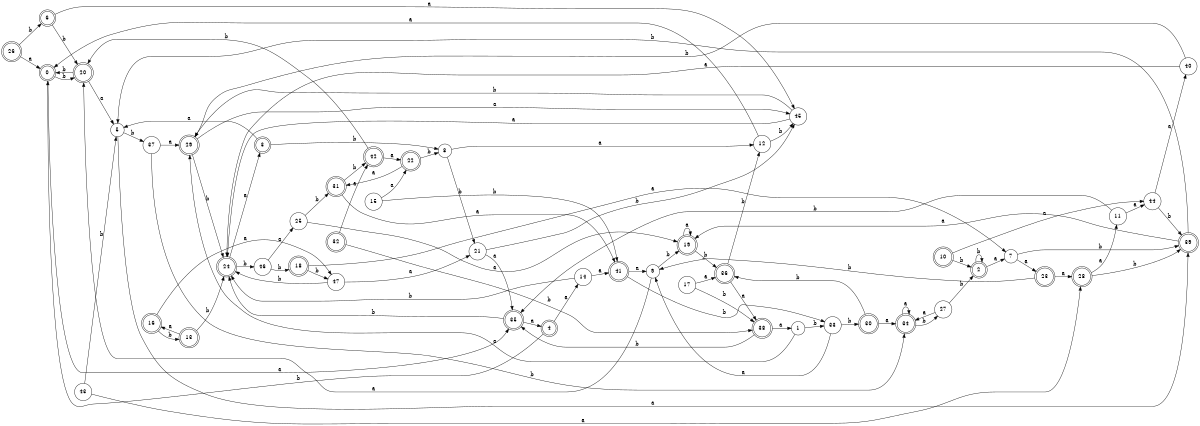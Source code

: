 digraph n39_8 {
__start0 [label="" shape="none"];

rankdir=LR;
size="8,5";

s0 [style="rounded,filled", color="black", fillcolor="white" shape="doublecircle", label="0"];
s1 [style="filled", color="black", fillcolor="white" shape="circle", label="1"];
s2 [style="rounded,filled", color="black", fillcolor="white" shape="doublecircle", label="2"];
s3 [style="rounded,filled", color="black", fillcolor="white" shape="doublecircle", label="3"];
s4 [style="rounded,filled", color="black", fillcolor="white" shape="doublecircle", label="4"];
s5 [style="filled", color="black", fillcolor="white" shape="circle", label="5"];
s6 [style="rounded,filled", color="black", fillcolor="white" shape="doublecircle", label="6"];
s7 [style="filled", color="black", fillcolor="white" shape="circle", label="7"];
s8 [style="filled", color="black", fillcolor="white" shape="circle", label="8"];
s9 [style="filled", color="black", fillcolor="white" shape="circle", label="9"];
s10 [style="rounded,filled", color="black", fillcolor="white" shape="doublecircle", label="10"];
s11 [style="filled", color="black", fillcolor="white" shape="circle", label="11"];
s12 [style="filled", color="black", fillcolor="white" shape="circle", label="12"];
s13 [style="rounded,filled", color="black", fillcolor="white" shape="doublecircle", label="13"];
s14 [style="filled", color="black", fillcolor="white" shape="circle", label="14"];
s15 [style="filled", color="black", fillcolor="white" shape="circle", label="15"];
s16 [style="rounded,filled", color="black", fillcolor="white" shape="doublecircle", label="16"];
s17 [style="filled", color="black", fillcolor="white" shape="circle", label="17"];
s18 [style="rounded,filled", color="black", fillcolor="white" shape="doublecircle", label="18"];
s19 [style="rounded,filled", color="black", fillcolor="white" shape="doublecircle", label="19"];
s20 [style="rounded,filled", color="black", fillcolor="white" shape="doublecircle", label="20"];
s21 [style="filled", color="black", fillcolor="white" shape="circle", label="21"];
s22 [style="rounded,filled", color="black", fillcolor="white" shape="doublecircle", label="22"];
s23 [style="rounded,filled", color="black", fillcolor="white" shape="doublecircle", label="23"];
s24 [style="rounded,filled", color="black", fillcolor="white" shape="doublecircle", label="24"];
s25 [style="filled", color="black", fillcolor="white" shape="circle", label="25"];
s26 [style="rounded,filled", color="black", fillcolor="white" shape="doublecircle", label="26"];
s27 [style="filled", color="black", fillcolor="white" shape="circle", label="27"];
s28 [style="rounded,filled", color="black", fillcolor="white" shape="doublecircle", label="28"];
s29 [style="rounded,filled", color="black", fillcolor="white" shape="doublecircle", label="29"];
s30 [style="rounded,filled", color="black", fillcolor="white" shape="doublecircle", label="30"];
s31 [style="rounded,filled", color="black", fillcolor="white" shape="doublecircle", label="31"];
s32 [style="rounded,filled", color="black", fillcolor="white" shape="doublecircle", label="32"];
s33 [style="filled", color="black", fillcolor="white" shape="circle", label="33"];
s34 [style="rounded,filled", color="black", fillcolor="white" shape="doublecircle", label="34"];
s35 [style="rounded,filled", color="black", fillcolor="white" shape="doublecircle", label="35"];
s36 [style="rounded,filled", color="black", fillcolor="white" shape="doublecircle", label="36"];
s37 [style="filled", color="black", fillcolor="white" shape="circle", label="37"];
s38 [style="rounded,filled", color="black", fillcolor="white" shape="doublecircle", label="38"];
s39 [style="rounded,filled", color="black", fillcolor="white" shape="doublecircle", label="39"];
s40 [style="filled", color="black", fillcolor="white" shape="circle", label="40"];
s41 [style="rounded,filled", color="black", fillcolor="white" shape="doublecircle", label="41"];
s42 [style="rounded,filled", color="black", fillcolor="white" shape="doublecircle", label="42"];
s43 [style="filled", color="black", fillcolor="white" shape="circle", label="43"];
s44 [style="filled", color="black", fillcolor="white" shape="circle", label="44"];
s45 [style="filled", color="black", fillcolor="white" shape="circle", label="45"];
s46 [style="filled", color="black", fillcolor="white" shape="circle", label="46"];
s47 [style="filled", color="black", fillcolor="white" shape="circle", label="47"];
s0 -> s35 [label="a"];
s0 -> s20 [label="b"];
s1 -> s29 [label="a"];
s1 -> s33 [label="b"];
s2 -> s7 [label="a"];
s2 -> s2 [label="b"];
s3 -> s5 [label="a"];
s3 -> s8 [label="b"];
s4 -> s14 [label="a"];
s4 -> s0 [label="b"];
s5 -> s39 [label="a"];
s5 -> s37 [label="b"];
s6 -> s45 [label="a"];
s6 -> s20 [label="b"];
s7 -> s23 [label="a"];
s7 -> s39 [label="b"];
s8 -> s12 [label="a"];
s8 -> s21 [label="b"];
s9 -> s20 [label="a"];
s9 -> s19 [label="b"];
s10 -> s44 [label="a"];
s10 -> s2 [label="b"];
s11 -> s44 [label="a"];
s11 -> s35 [label="b"];
s12 -> s0 [label="a"];
s12 -> s45 [label="b"];
s13 -> s16 [label="a"];
s13 -> s24 [label="b"];
s14 -> s41 [label="a"];
s14 -> s24 [label="b"];
s15 -> s22 [label="a"];
s15 -> s41 [label="b"];
s16 -> s47 [label="a"];
s16 -> s13 [label="b"];
s17 -> s36 [label="a"];
s17 -> s38 [label="b"];
s18 -> s7 [label="a"];
s18 -> s47 [label="b"];
s19 -> s19 [label="a"];
s19 -> s36 [label="b"];
s20 -> s5 [label="a"];
s20 -> s0 [label="b"];
s21 -> s35 [label="a"];
s21 -> s45 [label="b"];
s22 -> s31 [label="a"];
s22 -> s8 [label="b"];
s23 -> s28 [label="a"];
s23 -> s9 [label="b"];
s24 -> s3 [label="a"];
s24 -> s46 [label="b"];
s25 -> s19 [label="a"];
s25 -> s31 [label="b"];
s26 -> s0 [label="a"];
s26 -> s6 [label="b"];
s27 -> s34 [label="a"];
s27 -> s2 [label="b"];
s28 -> s11 [label="a"];
s28 -> s39 [label="b"];
s29 -> s45 [label="a"];
s29 -> s24 [label="b"];
s30 -> s34 [label="a"];
s30 -> s36 [label="b"];
s31 -> s41 [label="a"];
s31 -> s42 [label="b"];
s32 -> s42 [label="a"];
s32 -> s38 [label="b"];
s33 -> s9 [label="a"];
s33 -> s30 [label="b"];
s34 -> s34 [label="a"];
s34 -> s27 [label="b"];
s35 -> s4 [label="a"];
s35 -> s24 [label="b"];
s36 -> s38 [label="a"];
s36 -> s12 [label="b"];
s37 -> s29 [label="a"];
s37 -> s34 [label="b"];
s38 -> s1 [label="a"];
s38 -> s35 [label="b"];
s39 -> s19 [label="a"];
s39 -> s5 [label="b"];
s40 -> s24 [label="a"];
s40 -> s29 [label="b"];
s41 -> s9 [label="a"];
s41 -> s33 [label="b"];
s42 -> s22 [label="a"];
s42 -> s20 [label="b"];
s43 -> s28 [label="a"];
s43 -> s5 [label="b"];
s44 -> s40 [label="a"];
s44 -> s39 [label="b"];
s45 -> s24 [label="a"];
s45 -> s29 [label="b"];
s46 -> s25 [label="a"];
s46 -> s18 [label="b"];
s47 -> s21 [label="a"];
s47 -> s24 [label="b"];

}